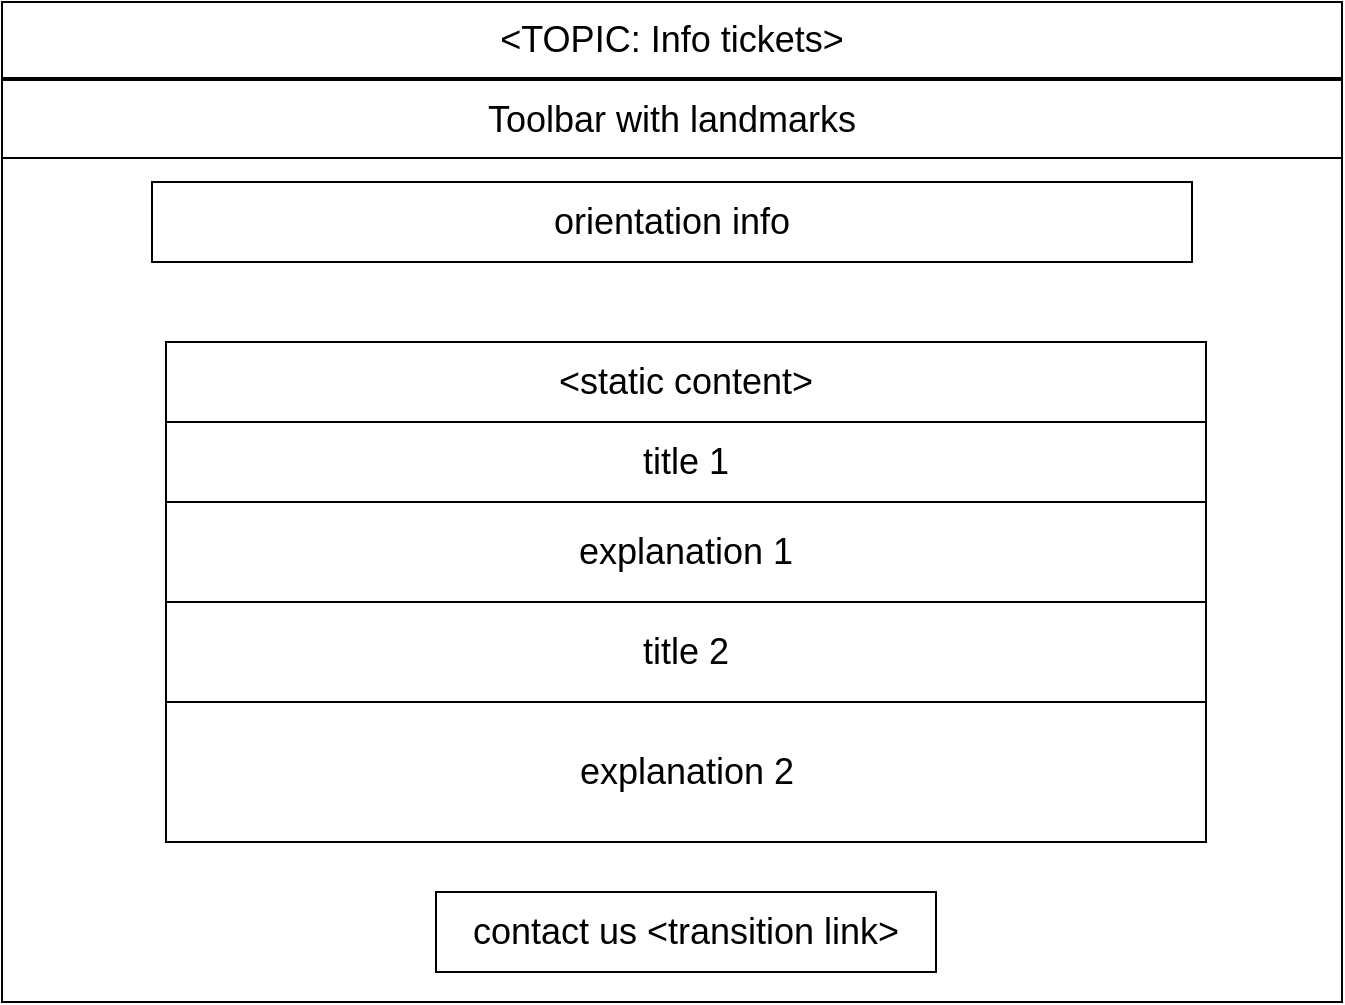 <mxfile version="10.9.5" type="device"><diagram id="u9o09Kq5SHA_BDpGMf4i" name="Page-1"><mxGraphModel dx="864" dy="503" grid="1" gridSize="10" guides="1" tooltips="1" connect="1" arrows="1" fold="1" page="1" pageScale="1" pageWidth="827" pageHeight="1169" math="0" shadow="0"><root><mxCell id="0"/><mxCell id="1" parent="0"/><mxCell id="jcGAWVzo7ZWAxNOnF3j5-1" value="" style="rounded=0;whiteSpace=wrap;html=1;" parent="1" vertex="1"><mxGeometry x="78" y="20" width="670" height="500" as="geometry"/></mxCell><mxCell id="jcGAWVzo7ZWAxNOnF3j5-3" value="&lt;div style=&quot;text-align: left ; font-size: 18px&quot;&gt;&lt;span&gt;&amp;lt;TOPIC: Info tickets&amp;gt;&lt;/span&gt;&lt;br&gt;&lt;/div&gt;" style="rounded=0;whiteSpace=wrap;html=1;fontSize=18;" parent="1" vertex="1"><mxGeometry x="78" y="20" width="670" height="38" as="geometry"/></mxCell><mxCell id="jcGAWVzo7ZWAxNOnF3j5-5" value="Toolbar with landmarks" style="rounded=0;whiteSpace=wrap;html=1;fontSize=18;" parent="1" vertex="1"><mxGeometry x="78" y="59" width="670" height="39" as="geometry"/></mxCell><mxCell id="7fanQFr55g66szP2ihio-1" value="title 1" style="rounded=0;whiteSpace=wrap;html=1;fontSize=18;" parent="1" vertex="1"><mxGeometry x="160" y="230" width="520" height="40" as="geometry"/></mxCell><mxCell id="7fanQFr55g66szP2ihio-2" value="explanation 1" style="rounded=0;whiteSpace=wrap;html=1;fontSize=18;" parent="1" vertex="1"><mxGeometry x="160" y="270" width="520" height="50" as="geometry"/></mxCell><mxCell id="7fanQFr55g66szP2ihio-3" value="title 2" style="rounded=0;whiteSpace=wrap;html=1;fontSize=18;" parent="1" vertex="1"><mxGeometry x="160" y="320" width="520" height="50" as="geometry"/></mxCell><mxCell id="7fanQFr55g66szP2ihio-4" value="" style="rounded=0;whiteSpace=wrap;html=1;fontSize=18;" parent="1" vertex="1"><mxGeometry x="160" y="370" width="520" height="70" as="geometry"/></mxCell><mxCell id="7fanQFr55g66szP2ihio-7" value="&lt;font style=&quot;font-size: 18px&quot;&gt;explanation 2&lt;/font&gt;" style="text;html=1;strokeColor=none;fillColor=none;align=center;verticalAlign=middle;whiteSpace=wrap;rounded=0;" parent="1" vertex="1"><mxGeometry x="351.5" y="395" width="137" height="20" as="geometry"/></mxCell><mxCell id="PxJhVY_nhOI7jcNN4E1p-1" value="orientation info" style="rounded=0;whiteSpace=wrap;html=1;fontSize=18;" parent="1" vertex="1"><mxGeometry x="153" y="110" width="520" height="40" as="geometry"/></mxCell><mxCell id="PxJhVY_nhOI7jcNN4E1p-2" value="&lt;font style=&quot;font-size: 18px&quot;&gt;contact us &amp;lt;transition link&amp;gt;&lt;/font&gt;" style="text;html=1;strokeColor=#000000;fillColor=none;align=center;verticalAlign=middle;whiteSpace=wrap;rounded=0;" parent="1" vertex="1"><mxGeometry x="295" y="465" width="250" height="40" as="geometry"/></mxCell><mxCell id="zIVHsy0EPJ6PjA7vevey-1" value="&amp;lt;static content&amp;gt;" style="rounded=0;whiteSpace=wrap;html=1;fontSize=18;" parent="1" vertex="1"><mxGeometry x="160" y="190" width="520" height="40" as="geometry"/></mxCell></root></mxGraphModel></diagram></mxfile>